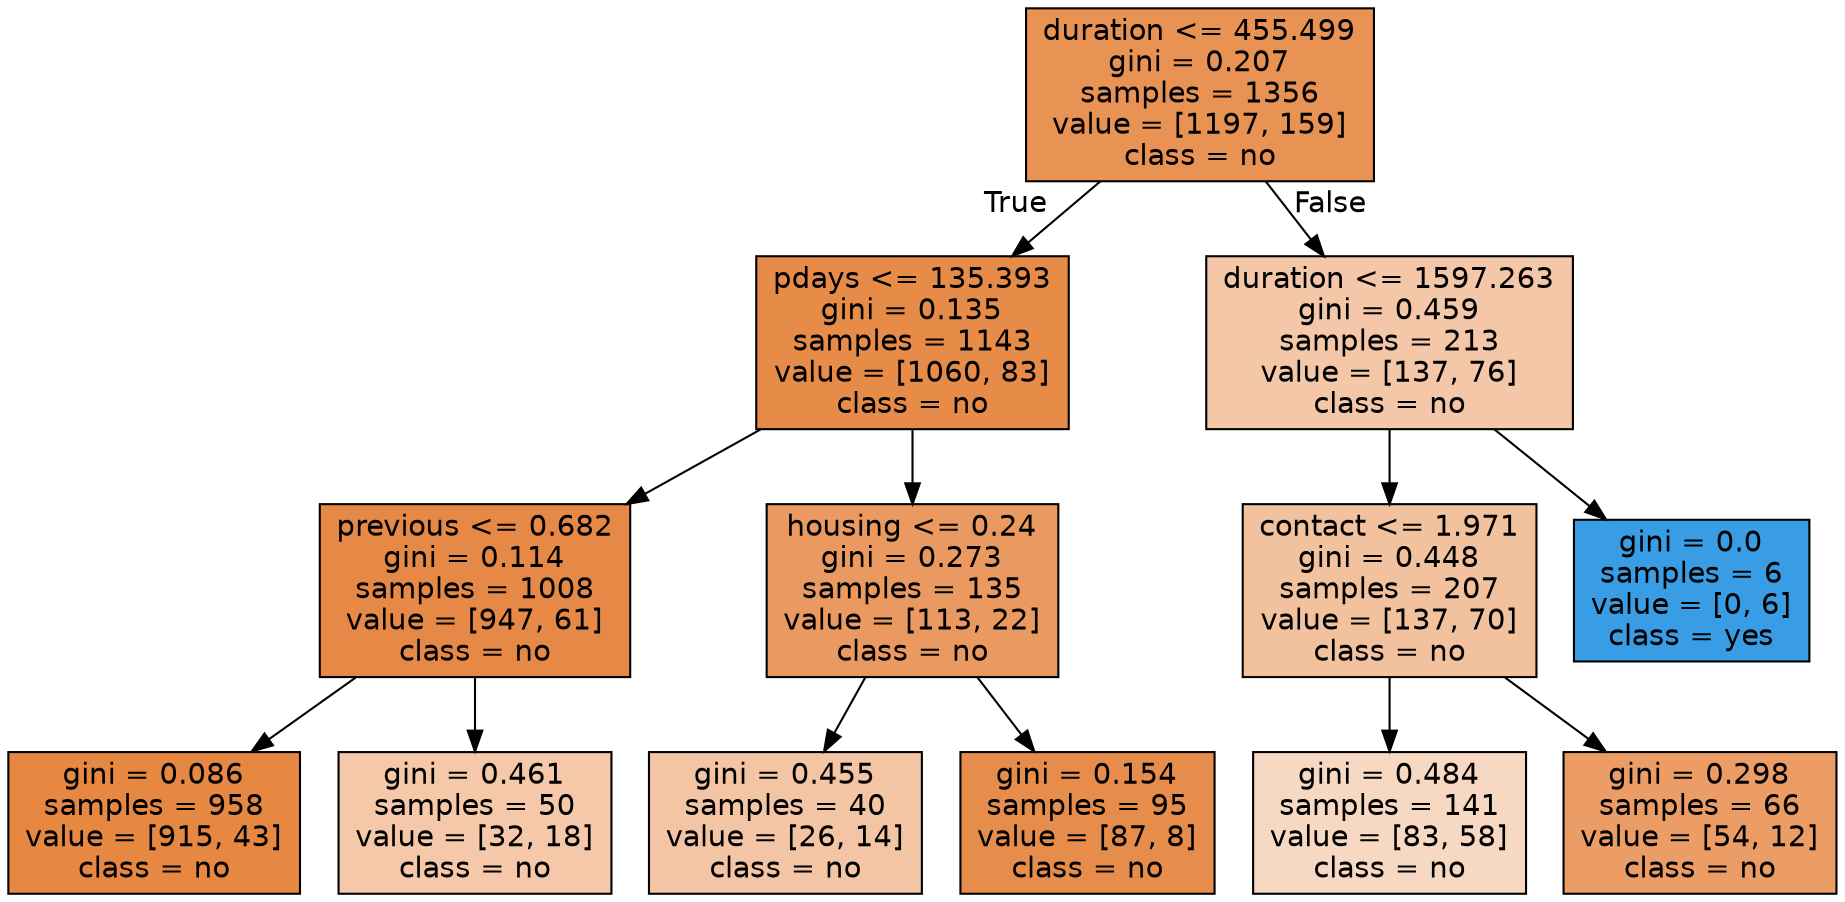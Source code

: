 digraph Tree {
node [shape=box, style="filled", color="black", fontname="helvetica"] ;
edge [fontname="helvetica"] ;
0 [label="duration <= 455.499\ngini = 0.207\nsamples = 1356\nvalue = [1197, 159]\nclass = no", fillcolor="#e89253"] ;
1 [label="pdays <= 135.393\ngini = 0.135\nsamples = 1143\nvalue = [1060, 83]\nclass = no", fillcolor="#e78b49"] ;
0 -> 1 [labeldistance=2.5, labelangle=45, headlabel="True"] ;
2 [label="previous <= 0.682\ngini = 0.114\nsamples = 1008\nvalue = [947, 61]\nclass = no", fillcolor="#e78946"] ;
1 -> 2 ;
3 [label="gini = 0.086\nsamples = 958\nvalue = [915, 43]\nclass = no", fillcolor="#e68742"] ;
2 -> 3 ;
4 [label="gini = 0.461\nsamples = 50\nvalue = [32, 18]\nclass = no", fillcolor="#f4c8a8"] ;
2 -> 4 ;
5 [label="housing <= 0.24\ngini = 0.273\nsamples = 135\nvalue = [113, 22]\nclass = no", fillcolor="#ea9a60"] ;
1 -> 5 ;
6 [label="gini = 0.455\nsamples = 40\nvalue = [26, 14]\nclass = no", fillcolor="#f3c5a4"] ;
5 -> 6 ;
7 [label="gini = 0.154\nsamples = 95\nvalue = [87, 8]\nclass = no", fillcolor="#e78d4b"] ;
5 -> 7 ;
8 [label="duration <= 1597.263\ngini = 0.459\nsamples = 213\nvalue = [137, 76]\nclass = no", fillcolor="#f3c7a7"] ;
0 -> 8 [labeldistance=2.5, labelangle=-45, headlabel="False"] ;
9 [label="contact <= 1.971\ngini = 0.448\nsamples = 207\nvalue = [137, 70]\nclass = no", fillcolor="#f2c19e"] ;
8 -> 9 ;
10 [label="gini = 0.484\nsamples = 141\nvalue = [83, 58]\nclass = no", fillcolor="#f7d9c3"] ;
9 -> 10 ;
11 [label="gini = 0.298\nsamples = 66\nvalue = [54, 12]\nclass = no", fillcolor="#eb9d65"] ;
9 -> 11 ;
12 [label="gini = 0.0\nsamples = 6\nvalue = [0, 6]\nclass = yes", fillcolor="#399de5"] ;
8 -> 12 ;
}